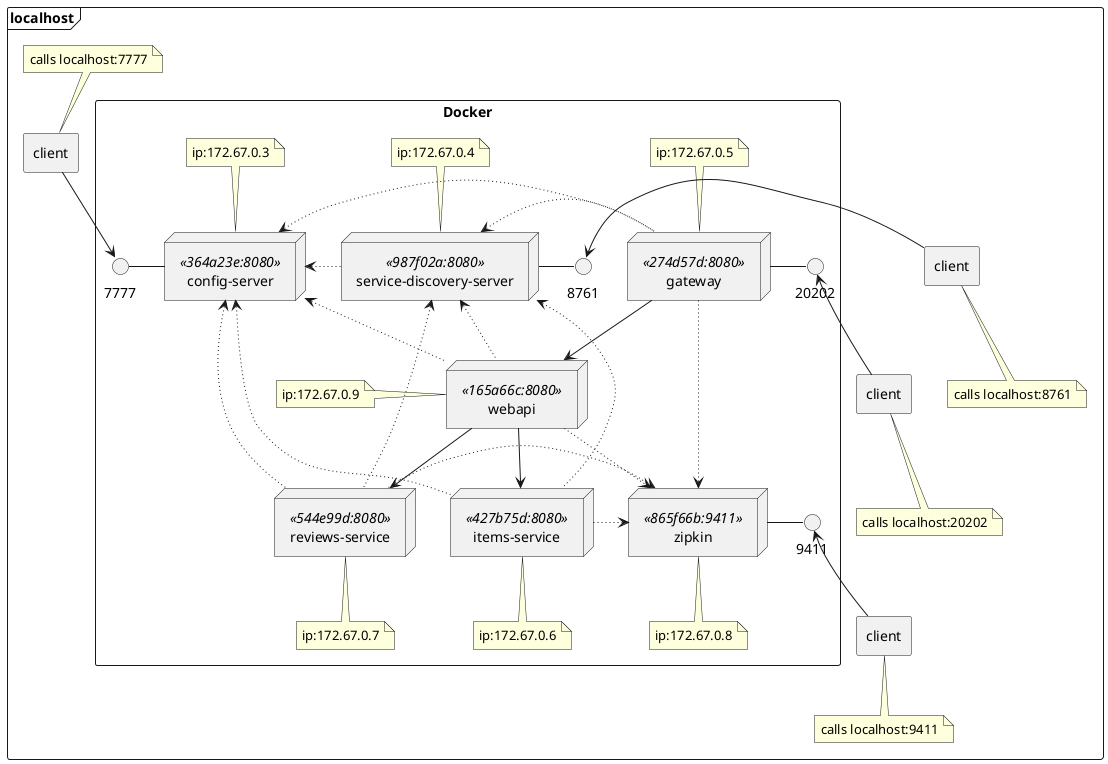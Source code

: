@startuml

skinparam shadowing false

frame localhost {

    agent client as gatewayclient
    agent client as csclient
    agent client as sdsclient
    agent client as zipclient

    note bottom of gatewayclient : calls localhost:20202
    note top of csclient : calls localhost:7777
    note bottom of sdsclient : calls localhost:8761
    note bottom of zipclient : calls localhost:9411

    rectangle Docker {

        node config-server <<364a23e:8080>> as cs {
        }
        node service-discovery-server <<987f02a:8080>> as sds {
        }
        node gateway <<274d57d:8080>> as gateway {
        }
        node webapi <<165a66c:8080>> as webapi {
        }
        node items-service <<427b75d:8080>> as is {
        }
        node reviews-service <<544e99d:8080>> as rs {
        }
        node zipkin <<865f66b:9411>> as zipkin {
        }

        interface 20202 as gateport
        interface 7777 as csport
        interface 8761 as sdsport
        interface 9411 as zipport

        gateway - gateport
        zipkin -left- zipport

        cs - csport
        cs <~ gateway
        cs <~ webapi
        cs <~ is
        cs <~ rs
        cs <~ sds

        sds - sdsport
        sds <~ gateway
        sds <~ webapi
        sds <~ is
        sds <~ rs

        gateway --> webapi
        webapi --> is
        webapi --> rs

        gateway ~> zipkin
        webapi ~> zipkin
        is ~> zipkin
        rs ~> zipkin

        note top of cs : ip:172.67.0.3
        note top of sds : ip:172.67.0.4
        note top of gateway : ip:172.67.0.5
        note bottom of is : ip:172.67.0.6
        note bottom of rs : ip:172.67.0.7
        note bottom of zipkin : ip:172.67.0.8
        note left of webapi : ip:172.67.0.9
    }

    gatewayclient -up-> gateport
    csclient --> csport
    sdsclient -left-> sdsport
    zipclient -up-> zipport
}

@enduml